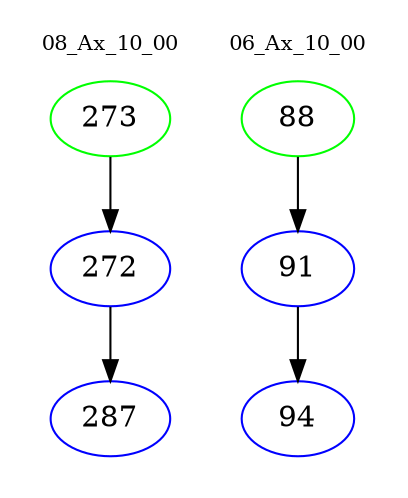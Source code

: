 digraph{
subgraph cluster_0 {
color = white
label = "08_Ax_10_00";
fontsize=10;
T0_273 [label="273", color="green"]
T0_273 -> T0_272 [color="black"]
T0_272 [label="272", color="blue"]
T0_272 -> T0_287 [color="black"]
T0_287 [label="287", color="blue"]
}
subgraph cluster_1 {
color = white
label = "06_Ax_10_00";
fontsize=10;
T1_88 [label="88", color="green"]
T1_88 -> T1_91 [color="black"]
T1_91 [label="91", color="blue"]
T1_91 -> T1_94 [color="black"]
T1_94 [label="94", color="blue"]
}
}
